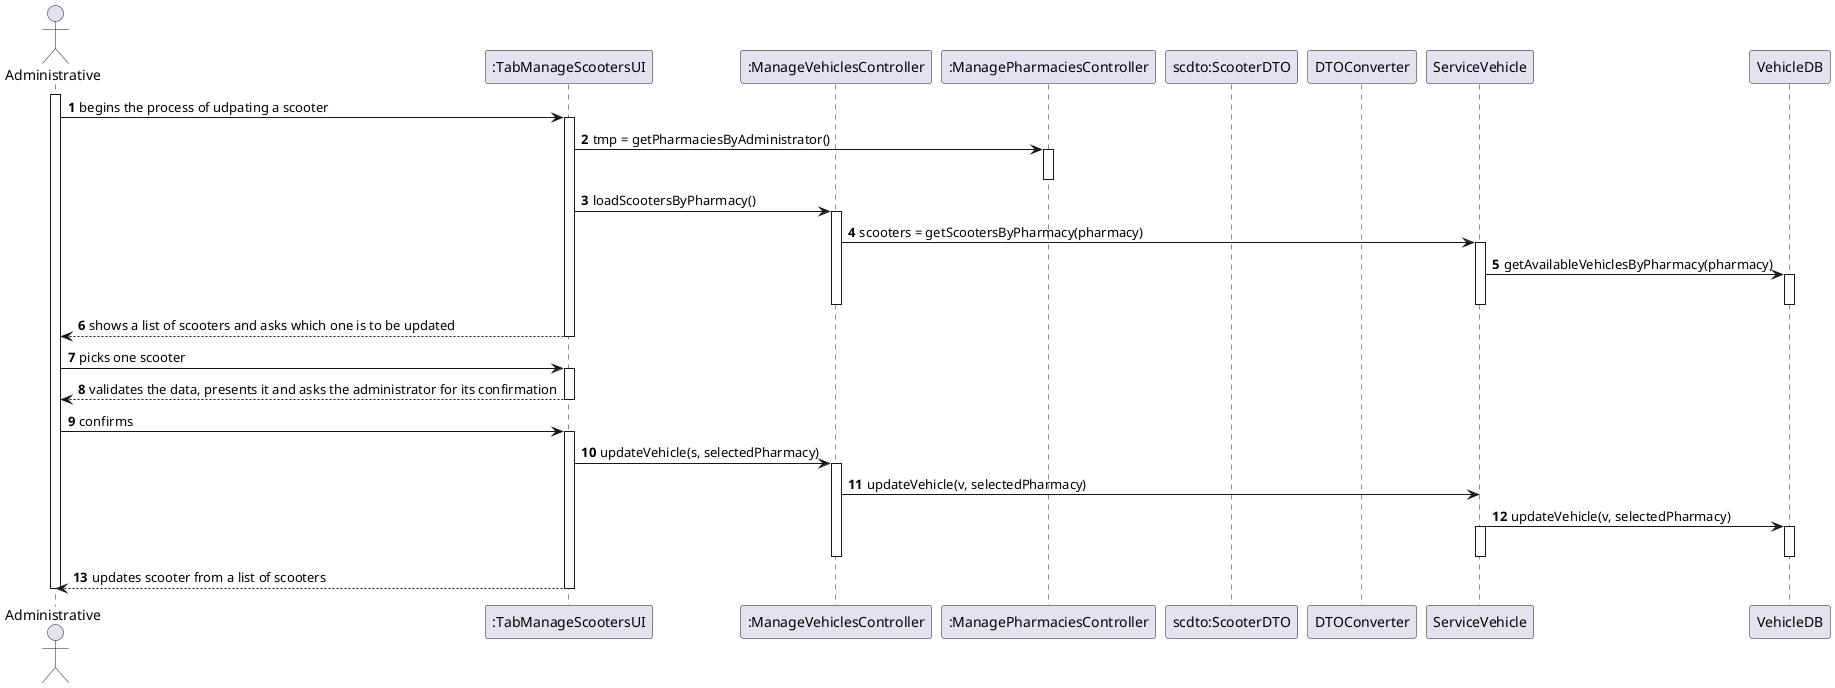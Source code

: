 @startuml
autonumber
actor "Administrative" as ADM

participant ":TabManageScootersUI" as UI
participant ":ManageVehiclesController" as CTRL
participant ":ManagePharmaciesController" as PHACTRL
participant "scdto:ScooterDTO" as SCDTO
participant "DTOConverter" as DTO
participant "ServiceVehicle" as SV
participant "VehicleDB" as VDB

activate ADM
ADM -> UI : begins the process of udpating a scooter
activate UI
UI -> PHACTRL : tmp = getPharmaciesByAdministrator()
activate PHACTRL
deactivate PHACTRL
UI -> CTRL : loadScootersByPharmacy()
activate CTRL
CTRL -> SV : scooters = getScootersByPharmacy(pharmacy)
activate SV
SV -> VDB : getAvailableVehiclesByPharmacy(pharmacy)
activate VDB
deactivate VDB
deactivate SV
deactivate CTRL
UI --> ADM : shows a list of scooters and asks which one is to be updated
deactivate UI

ADM -> UI : picks one scooter
activate UI
UI --> ADM : validates the data, presents it and asks the administrator for its confirmation
deactivate UI

ADM -> UI : confirms

activate UI
UI -> CTRL : updateVehicle(s, selectedPharmacy)
activate CTRL
CTRL -> SV : updateVehicle(v, selectedPharmacy)
SV -> VDB : updateVehicle(v, selectedPharmacy)
activate VDB
deactivate VDB
activate SV
deactivate SV
deactivate DTO
deactivate CTRL

UI --> ADM : updates scooter from a list of scooters
deactivate UI

deactivate ADM
@enduml
